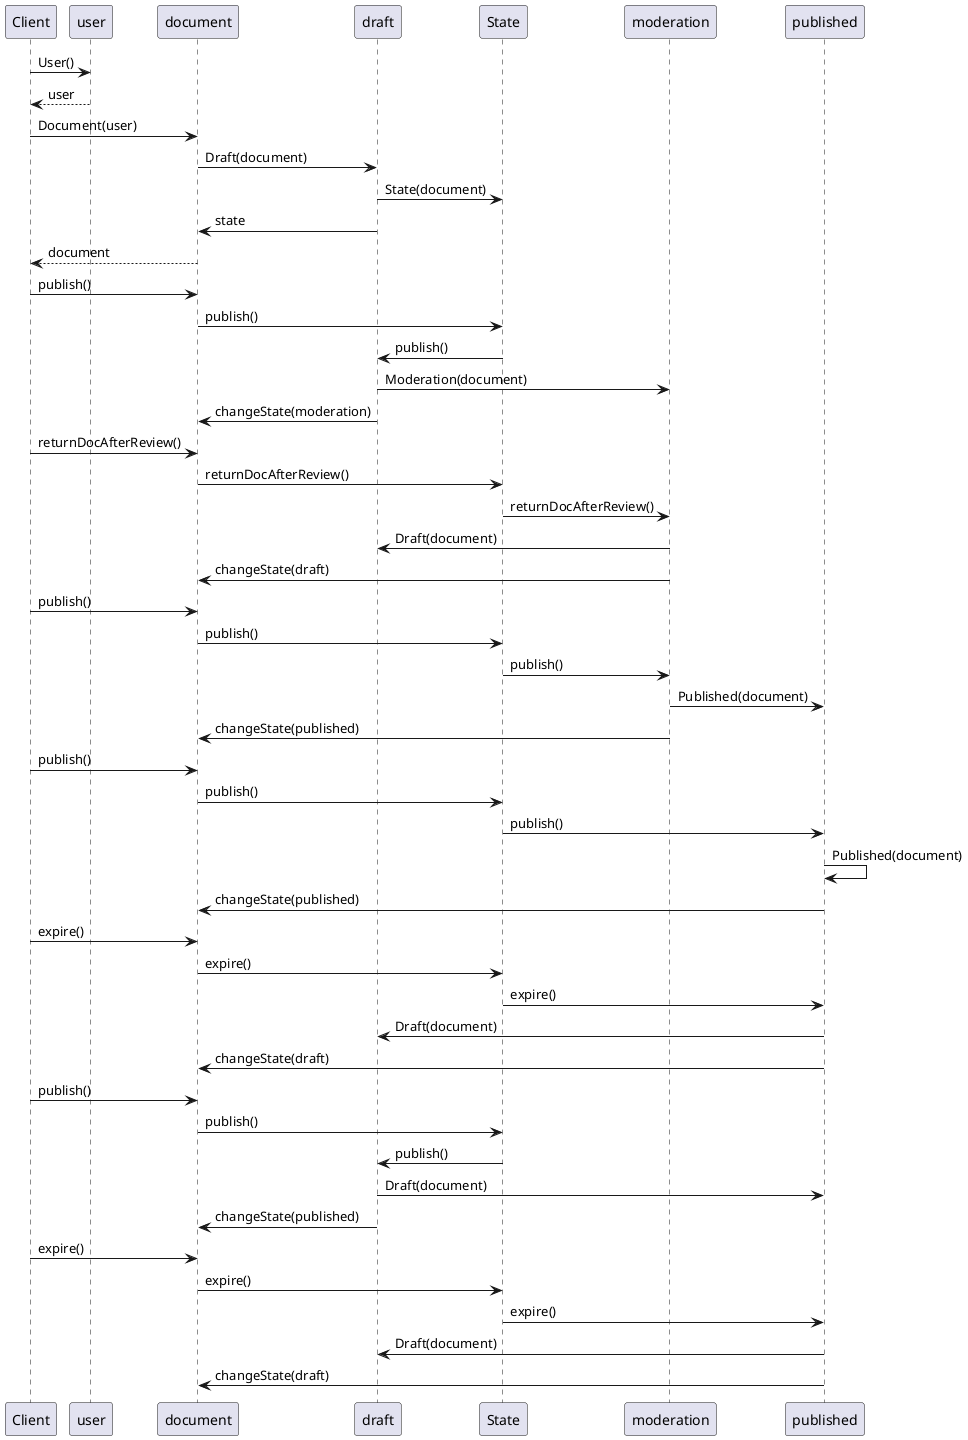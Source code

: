 @startuml
'https://plantuml.com/sequence-diagram

'autonumber

Client -> user: User()
user --> Client: user

Client -> document: Document(user)
document -> draft: Draft(document)
draft -> State: State(document)
draft -> document: state
document --> Client: document

'TODO add divider, e.g. '---', more free vertical space, ...

Client -> document: publish()
document -> State: publish()
State -> draft: publish()
draft -> moderation: Moderation(document)
draft -> document: changeState(moderation)

'TODO add divider, e.g. '---', more free vertical space, ...

Client -> document: returnDocAfterReview()
document -> State: returnDocAfterReview()
State -> moderation: returnDocAfterReview()
moderation -> draft: Draft(document)
moderation -> document: changeState(draft)

'TODO add divider, e.g. '---', more free vertical space, ...

Client -> document: publish()
document -> State: publish()
State -> moderation: publish()
moderation -> published: Published(document)
moderation -> document: changeState(published)

'TODO add divider, e.g. '---', more free vertical space, ...

Client -> document: publish()
document -> State: publish()
State -> published: publish()
published -> published: Published(document)
published -> document: changeState(published)

'TODO add divider, e.g. '---', more free vertical space, ...

Client -> document: expire()
document -> State: expire()
State -> published: expire()
published -> draft: Draft(document)
published -> document: changeState(draft)

' PUBLISHING DOCUMENT AS ADMIN
'TODO add divider, e.g. '---', more free vertical space, ...

Client -> document: publish()
document -> State: publish()
State -> draft: publish()
draft -> published: Draft(document)
draft -> document: changeState(published)

'TODO add divider, e.g. '---', more free vertical space, ...

Client -> document: expire()
document -> State: expire()
State -> published: expire()
published -> draft: Draft(document)
published -> document: changeState(draft)

@enduml
